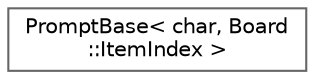 digraph "Graphical Class Hierarchy"
{
 // LATEX_PDF_SIZE
  bgcolor="transparent";
  edge [fontname=Helvetica,fontsize=10,labelfontname=Helvetica,labelfontsize=10];
  node [fontname=Helvetica,fontsize=10,shape=box,height=0.2,width=0.4];
  rankdir="LR";
  Node0 [id="Node000000",label="PromptBase\< char, Board\l::ItemIndex \>",height=0.2,width=0.4,color="grey40", fillcolor="white", style="filled",URL="$classPromptBase.html",tooltip=" "];
}
